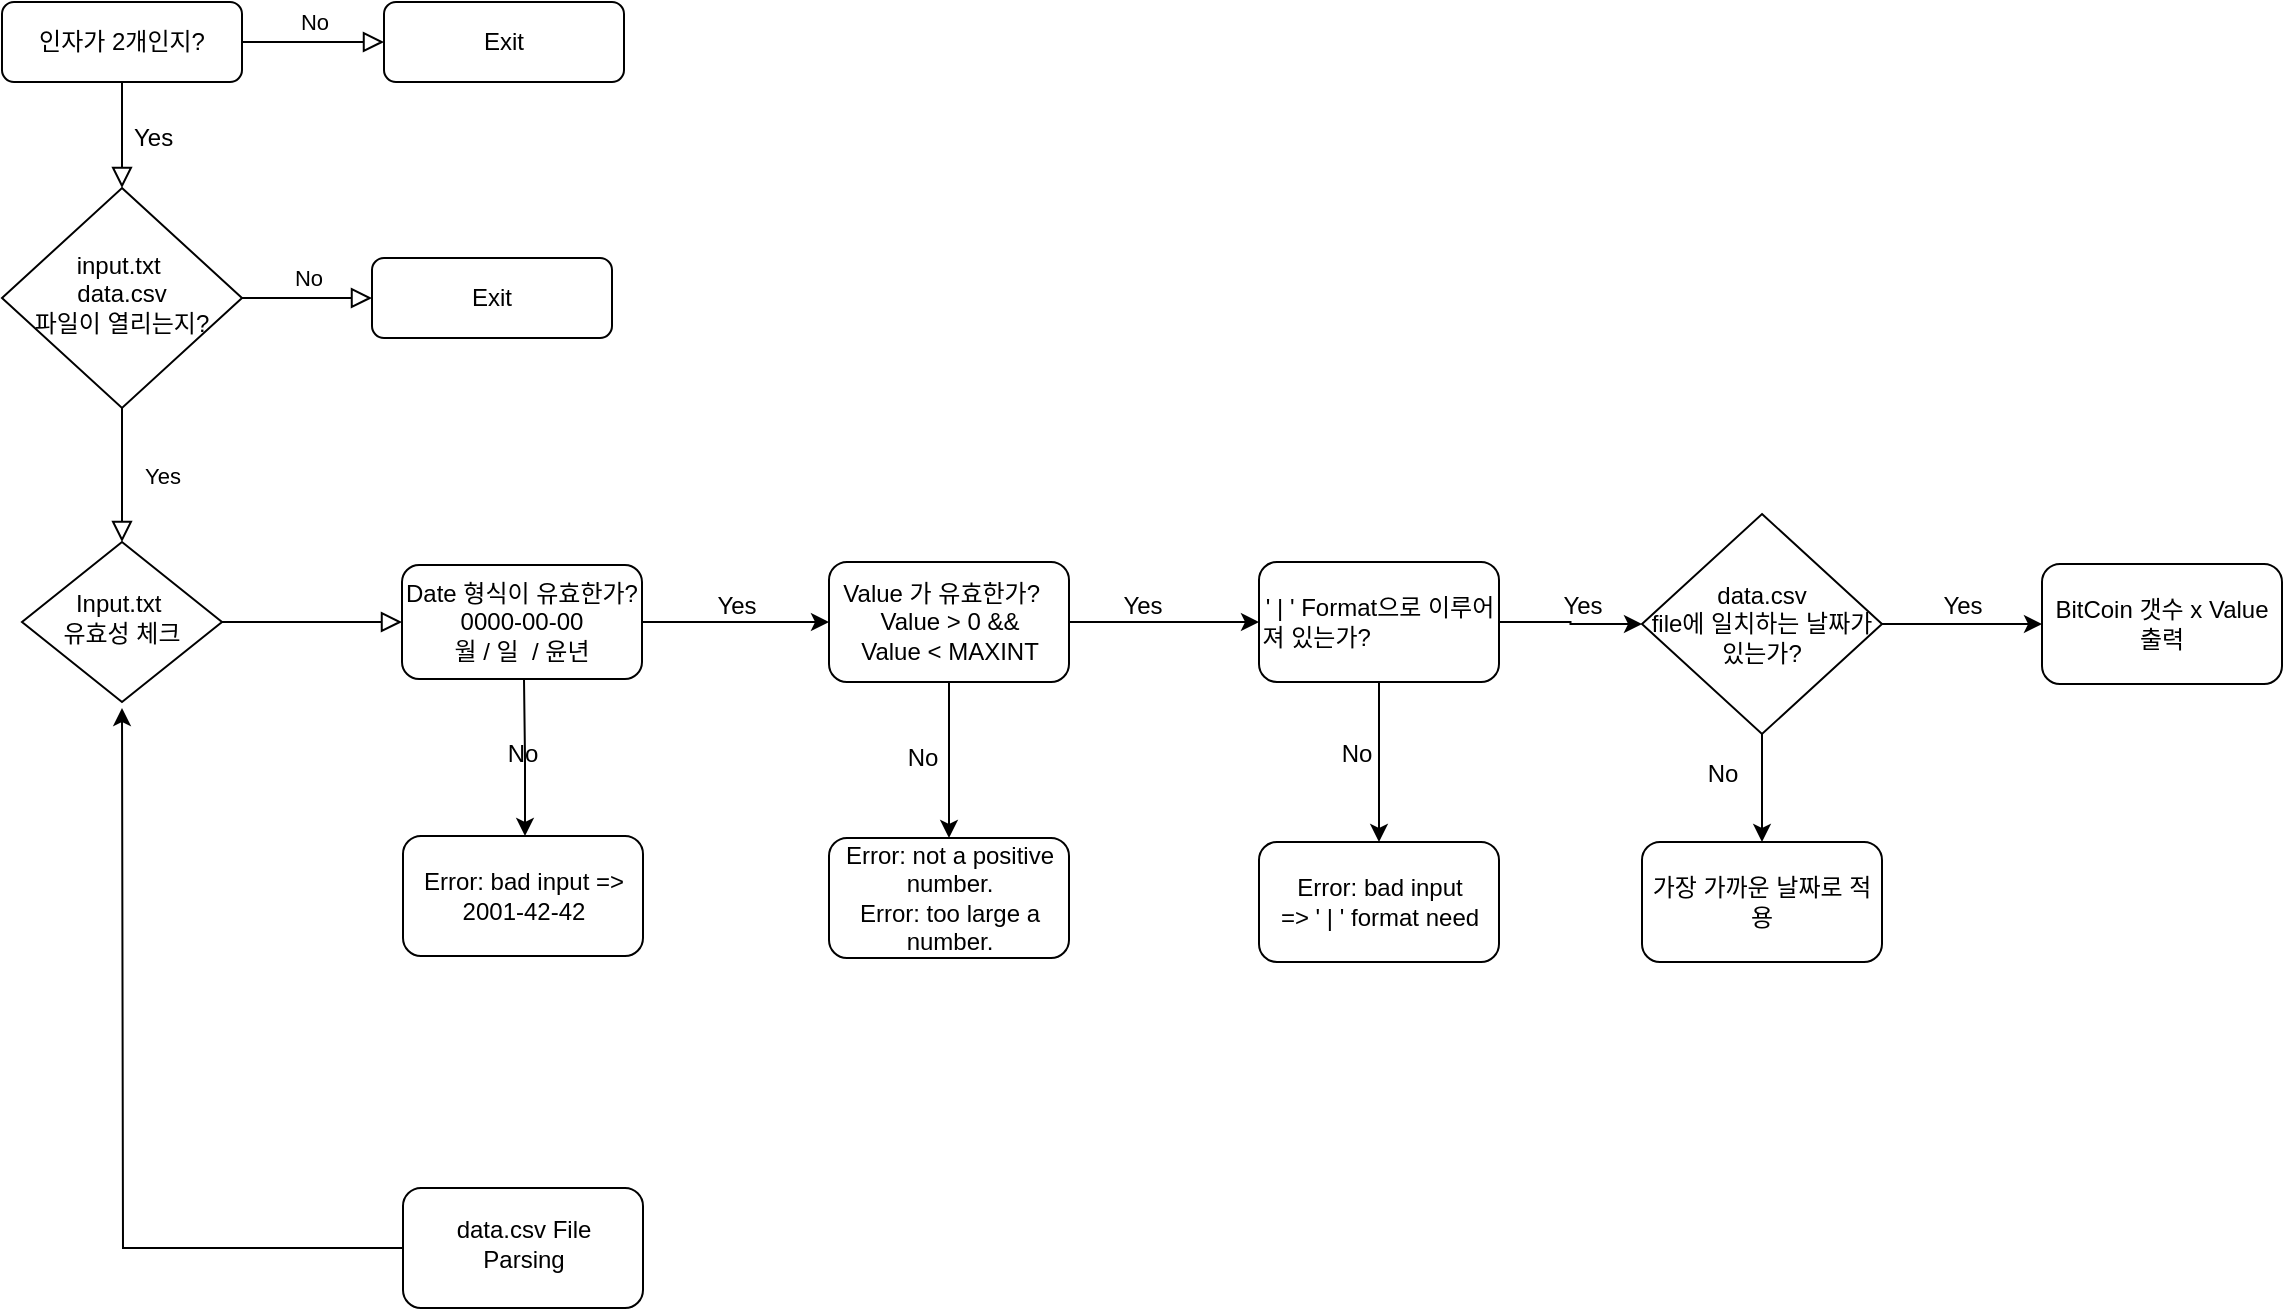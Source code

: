 <mxfile version="23.1.5" type="github">
  <diagram id="C5RBs43oDa-KdzZeNtuy" name="Page-1">
    <mxGraphModel dx="1347" dy="853" grid="1" gridSize="10" guides="1" tooltips="1" connect="1" arrows="1" fold="1" page="1" pageScale="1" pageWidth="827" pageHeight="1169" math="0" shadow="0">
      <root>
        <mxCell id="WIyWlLk6GJQsqaUBKTNV-0" />
        <mxCell id="WIyWlLk6GJQsqaUBKTNV-1" parent="WIyWlLk6GJQsqaUBKTNV-0" />
        <mxCell id="WIyWlLk6GJQsqaUBKTNV-2" value="" style="rounded=0;html=1;jettySize=auto;orthogonalLoop=1;fontSize=11;endArrow=block;endFill=0;endSize=8;strokeWidth=1;shadow=0;labelBackgroundColor=none;edgeStyle=orthogonalEdgeStyle;" parent="WIyWlLk6GJQsqaUBKTNV-1" source="WIyWlLk6GJQsqaUBKTNV-3" target="WIyWlLk6GJQsqaUBKTNV-6" edge="1">
          <mxGeometry relative="1" as="geometry" />
        </mxCell>
        <mxCell id="WIyWlLk6GJQsqaUBKTNV-3" value="인자가 2개인지?" style="rounded=1;whiteSpace=wrap;html=1;fontSize=12;glass=0;strokeWidth=1;shadow=0;" parent="WIyWlLk6GJQsqaUBKTNV-1" vertex="1">
          <mxGeometry x="170" y="77" width="120" height="40" as="geometry" />
        </mxCell>
        <mxCell id="WIyWlLk6GJQsqaUBKTNV-4" value="Yes" style="rounded=0;html=1;jettySize=auto;orthogonalLoop=1;fontSize=11;endArrow=block;endFill=0;endSize=8;strokeWidth=1;shadow=0;labelBackgroundColor=none;edgeStyle=orthogonalEdgeStyle;" parent="WIyWlLk6GJQsqaUBKTNV-1" source="WIyWlLk6GJQsqaUBKTNV-6" target="WIyWlLk6GJQsqaUBKTNV-10" edge="1">
          <mxGeometry y="20" relative="1" as="geometry">
            <mxPoint as="offset" />
          </mxGeometry>
        </mxCell>
        <mxCell id="WIyWlLk6GJQsqaUBKTNV-5" value="No" style="edgeStyle=orthogonalEdgeStyle;rounded=0;html=1;jettySize=auto;orthogonalLoop=1;fontSize=11;endArrow=block;endFill=0;endSize=8;strokeWidth=1;shadow=0;labelBackgroundColor=none;" parent="WIyWlLk6GJQsqaUBKTNV-1" source="WIyWlLk6GJQsqaUBKTNV-6" target="WIyWlLk6GJQsqaUBKTNV-7" edge="1">
          <mxGeometry y="10" relative="1" as="geometry">
            <mxPoint as="offset" />
          </mxGeometry>
        </mxCell>
        <mxCell id="WIyWlLk6GJQsqaUBKTNV-6" value="input.txt&amp;nbsp;&lt;br&gt;data.csv&lt;br&gt;파일이 열리는지?" style="rhombus;whiteSpace=wrap;html=1;shadow=0;fontFamily=Helvetica;fontSize=12;align=center;strokeWidth=1;spacing=6;spacingTop=-4;" parent="WIyWlLk6GJQsqaUBKTNV-1" vertex="1">
          <mxGeometry x="170" y="170" width="120" height="110" as="geometry" />
        </mxCell>
        <mxCell id="WIyWlLk6GJQsqaUBKTNV-7" value="Exit" style="rounded=1;whiteSpace=wrap;html=1;fontSize=12;glass=0;strokeWidth=1;shadow=0;" parent="WIyWlLk6GJQsqaUBKTNV-1" vertex="1">
          <mxGeometry x="355" y="205" width="120" height="40" as="geometry" />
        </mxCell>
        <mxCell id="WIyWlLk6GJQsqaUBKTNV-9" value="" style="edgeStyle=orthogonalEdgeStyle;rounded=0;html=1;jettySize=auto;orthogonalLoop=1;fontSize=11;endArrow=block;endFill=0;endSize=8;strokeWidth=1;shadow=0;labelBackgroundColor=none;" parent="WIyWlLk6GJQsqaUBKTNV-1" source="WIyWlLk6GJQsqaUBKTNV-10" target="WIyWlLk6GJQsqaUBKTNV-12" edge="1">
          <mxGeometry x="0.012" y="10" relative="1" as="geometry">
            <mxPoint as="offset" />
          </mxGeometry>
        </mxCell>
        <mxCell id="WIyWlLk6GJQsqaUBKTNV-10" value="Input.txt&amp;nbsp;&lt;br&gt;유효성 체크" style="rhombus;whiteSpace=wrap;html=1;shadow=0;fontFamily=Helvetica;fontSize=12;align=center;strokeWidth=1;spacing=6;spacingTop=-4;" parent="WIyWlLk6GJQsqaUBKTNV-1" vertex="1">
          <mxGeometry x="180" y="347" width="100" height="80" as="geometry" />
        </mxCell>
        <mxCell id="C9c9lyA6cy7FM_qj0vax-11" value="" style="edgeStyle=orthogonalEdgeStyle;rounded=0;orthogonalLoop=1;jettySize=auto;html=1;exitX=1;exitY=0.5;exitDx=0;exitDy=0;" parent="WIyWlLk6GJQsqaUBKTNV-1" source="WIyWlLk6GJQsqaUBKTNV-12" target="C9c9lyA6cy7FM_qj0vax-10" edge="1">
          <mxGeometry relative="1" as="geometry">
            <mxPoint x="487" y="387" as="sourcePoint" />
            <mxPoint x="600" y="387" as="targetPoint" />
          </mxGeometry>
        </mxCell>
        <mxCell id="C9c9lyA6cy7FM_qj0vax-13" value="" style="edgeStyle=orthogonalEdgeStyle;rounded=0;orthogonalLoop=1;jettySize=auto;html=1;" parent="WIyWlLk6GJQsqaUBKTNV-1" edge="1">
          <mxGeometry relative="1" as="geometry">
            <mxPoint x="431" y="415.5" as="sourcePoint" />
            <mxPoint x="431.5" y="494" as="targetPoint" />
          </mxGeometry>
        </mxCell>
        <mxCell id="WIyWlLk6GJQsqaUBKTNV-12" value="Date 형식이 유효한가?&lt;br&gt;0000-00-00&lt;br&gt;월 / 일&amp;nbsp; / 윤년" style="rounded=1;whiteSpace=wrap;html=1;fontSize=12;glass=0;strokeWidth=1;shadow=0;" parent="WIyWlLk6GJQsqaUBKTNV-1" vertex="1">
          <mxGeometry x="370" y="358.5" width="120" height="57" as="geometry" />
        </mxCell>
        <mxCell id="C9c9lyA6cy7FM_qj0vax-1" value="No" style="edgeStyle=orthogonalEdgeStyle;rounded=0;html=1;jettySize=auto;orthogonalLoop=1;fontSize=11;endArrow=block;endFill=0;endSize=8;strokeWidth=1;shadow=0;labelBackgroundColor=none;exitX=1;exitY=0.5;exitDx=0;exitDy=0;" parent="WIyWlLk6GJQsqaUBKTNV-1" source="WIyWlLk6GJQsqaUBKTNV-3" target="C9c9lyA6cy7FM_qj0vax-2" edge="1">
          <mxGeometry y="10" relative="1" as="geometry">
            <mxPoint as="offset" />
            <mxPoint x="300" y="100" as="sourcePoint" />
            <mxPoint x="330" y="100" as="targetPoint" />
          </mxGeometry>
        </mxCell>
        <mxCell id="C9c9lyA6cy7FM_qj0vax-2" value="Exit" style="rounded=1;whiteSpace=wrap;html=1;fontSize=12;glass=0;strokeWidth=1;shadow=0;" parent="WIyWlLk6GJQsqaUBKTNV-1" vertex="1">
          <mxGeometry x="361" y="77" width="120" height="40" as="geometry" />
        </mxCell>
        <mxCell id="C9c9lyA6cy7FM_qj0vax-9" value="Yes" style="text;strokeColor=none;fillColor=none;align=left;verticalAlign=middle;spacingLeft=4;spacingRight=4;overflow=hidden;points=[[0,0.5],[1,0.5]];portConstraint=eastwest;rotatable=0;whiteSpace=wrap;html=1;" parent="WIyWlLk6GJQsqaUBKTNV-1" vertex="1">
          <mxGeometry x="230" y="130" width="80" height="30" as="geometry" />
        </mxCell>
        <mxCell id="C9c9lyA6cy7FM_qj0vax-17" value="" style="edgeStyle=orthogonalEdgeStyle;rounded=0;orthogonalLoop=1;jettySize=auto;html=1;" parent="WIyWlLk6GJQsqaUBKTNV-1" source="C9c9lyA6cy7FM_qj0vax-10" target="C9c9lyA6cy7FM_qj0vax-16" edge="1">
          <mxGeometry relative="1" as="geometry" />
        </mxCell>
        <mxCell id="C9c9lyA6cy7FM_qj0vax-21" value="" style="edgeStyle=orthogonalEdgeStyle;rounded=0;orthogonalLoop=1;jettySize=auto;html=1;" parent="WIyWlLk6GJQsqaUBKTNV-1" source="C9c9lyA6cy7FM_qj0vax-10" target="C9c9lyA6cy7FM_qj0vax-20" edge="1">
          <mxGeometry relative="1" as="geometry" />
        </mxCell>
        <mxCell id="C9c9lyA6cy7FM_qj0vax-10" value="Value 가 유효한가?&lt;span style=&quot;white-space: pre;&quot;&gt;&#x9;&lt;/span&gt;&lt;br&gt;Value &amp;gt; 0 &amp;amp;&amp;amp;&lt;br&gt;Value &amp;lt; MAXINT" style="whiteSpace=wrap;html=1;rounded=1;glass=0;strokeWidth=1;shadow=0;" parent="WIyWlLk6GJQsqaUBKTNV-1" vertex="1">
          <mxGeometry x="583.5" y="357" width="120" height="60" as="geometry" />
        </mxCell>
        <mxCell id="C9c9lyA6cy7FM_qj0vax-12" value="Error: bad input =&amp;gt; 2001-42-42" style="whiteSpace=wrap;html=1;rounded=1;glass=0;strokeWidth=1;shadow=0;" parent="WIyWlLk6GJQsqaUBKTNV-1" vertex="1">
          <mxGeometry x="370.5" y="494" width="120" height="60" as="geometry" />
        </mxCell>
        <mxCell id="C9c9lyA6cy7FM_qj0vax-14" value="No" style="text;html=1;align=center;verticalAlign=middle;resizable=0;points=[];autosize=1;strokeColor=none;fillColor=none;" parent="WIyWlLk6GJQsqaUBKTNV-1" vertex="1">
          <mxGeometry x="410" y="438" width="40" height="30" as="geometry" />
        </mxCell>
        <mxCell id="C9c9lyA6cy7FM_qj0vax-15" value="Yes" style="text;html=1;align=center;verticalAlign=middle;resizable=0;points=[];autosize=1;strokeColor=none;fillColor=none;" parent="WIyWlLk6GJQsqaUBKTNV-1" vertex="1">
          <mxGeometry x="517" y="363.5" width="40" height="30" as="geometry" />
        </mxCell>
        <mxCell id="C9c9lyA6cy7FM_qj0vax-28" value="" style="edgeStyle=orthogonalEdgeStyle;rounded=0;orthogonalLoop=1;jettySize=auto;html=1;" parent="WIyWlLk6GJQsqaUBKTNV-1" source="C9c9lyA6cy7FM_qj0vax-16" target="C9c9lyA6cy7FM_qj0vax-27" edge="1">
          <mxGeometry relative="1" as="geometry" />
        </mxCell>
        <mxCell id="C9c9lyA6cy7FM_qj0vax-31" value="" style="edgeStyle=orthogonalEdgeStyle;rounded=0;orthogonalLoop=1;jettySize=auto;html=1;entryX=0;entryY=0.5;entryDx=0;entryDy=0;" parent="WIyWlLk6GJQsqaUBKTNV-1" source="C9c9lyA6cy7FM_qj0vax-16" target="C9c9lyA6cy7FM_qj0vax-33" edge="1">
          <mxGeometry relative="1" as="geometry">
            <mxPoint x="998.5" y="387" as="targetPoint" />
          </mxGeometry>
        </mxCell>
        <mxCell id="C9c9lyA6cy7FM_qj0vax-16" value="&amp;nbsp; &amp;nbsp; &amp;nbsp; &amp;nbsp; &amp;nbsp; &amp;nbsp; &amp;nbsp; &amp;nbsp; &amp;nbsp;&lt;br&gt;&#39; | &#39; Format으로 이루어져 있는가?&amp;nbsp; &amp;nbsp; &amp;nbsp; &amp;nbsp; &amp;nbsp; &amp;nbsp; &amp;nbsp; &amp;nbsp; &amp;nbsp; &amp;nbsp; &amp;nbsp; &amp;nbsp; &amp;nbsp; &amp;nbsp; &amp;nbsp; &amp;nbsp; &amp;nbsp; &amp;nbsp; &amp;nbsp; &amp;nbsp; &amp;nbsp; &amp;nbsp; &amp;nbsp; &amp;nbsp; &amp;nbsp;" style="whiteSpace=wrap;html=1;rounded=1;glass=0;strokeWidth=1;shadow=0;" parent="WIyWlLk6GJQsqaUBKTNV-1" vertex="1">
          <mxGeometry x="798.5" y="357" width="120" height="60" as="geometry" />
        </mxCell>
        <mxCell id="C9c9lyA6cy7FM_qj0vax-20" value="Error: not a positive number.&lt;br&gt;Error: too large a number." style="whiteSpace=wrap;html=1;rounded=1;glass=0;strokeWidth=1;shadow=0;" parent="WIyWlLk6GJQsqaUBKTNV-1" vertex="1">
          <mxGeometry x="583.5" y="495" width="120" height="60" as="geometry" />
        </mxCell>
        <mxCell id="C9c9lyA6cy7FM_qj0vax-22" value="No" style="text;html=1;align=center;verticalAlign=middle;resizable=0;points=[];autosize=1;strokeColor=none;fillColor=none;" parent="WIyWlLk6GJQsqaUBKTNV-1" vertex="1">
          <mxGeometry x="610" y="440" width="40" height="30" as="geometry" />
        </mxCell>
        <mxCell id="C9c9lyA6cy7FM_qj0vax-24" value="Yes" style="text;html=1;align=center;verticalAlign=middle;resizable=0;points=[];autosize=1;strokeColor=none;fillColor=none;" parent="WIyWlLk6GJQsqaUBKTNV-1" vertex="1">
          <mxGeometry x="720" y="363.5" width="40" height="30" as="geometry" />
        </mxCell>
        <mxCell id="C9c9lyA6cy7FM_qj0vax-27" value="Error: bad input&lt;br&gt;=&amp;gt; &#39; | &#39; format need" style="whiteSpace=wrap;html=1;rounded=1;glass=0;strokeWidth=1;shadow=0;" parent="WIyWlLk6GJQsqaUBKTNV-1" vertex="1">
          <mxGeometry x="798.5" y="497" width="120" height="60" as="geometry" />
        </mxCell>
        <mxCell id="C9c9lyA6cy7FM_qj0vax-29" value="No" style="text;html=1;align=center;verticalAlign=middle;resizable=0;points=[];autosize=1;strokeColor=none;fillColor=none;" parent="WIyWlLk6GJQsqaUBKTNV-1" vertex="1">
          <mxGeometry x="827" y="438" width="40" height="30" as="geometry" />
        </mxCell>
        <mxCell id="C9c9lyA6cy7FM_qj0vax-32" value="Yes" style="text;html=1;align=center;verticalAlign=middle;resizable=0;points=[];autosize=1;strokeColor=none;fillColor=none;" parent="WIyWlLk6GJQsqaUBKTNV-1" vertex="1">
          <mxGeometry x="940" y="363.5" width="40" height="30" as="geometry" />
        </mxCell>
        <mxCell id="C9c9lyA6cy7FM_qj0vax-37" value="" style="edgeStyle=orthogonalEdgeStyle;rounded=0;orthogonalLoop=1;jettySize=auto;html=1;" parent="WIyWlLk6GJQsqaUBKTNV-1" source="C9c9lyA6cy7FM_qj0vax-33" target="C9c9lyA6cy7FM_qj0vax-36" edge="1">
          <mxGeometry relative="1" as="geometry" />
        </mxCell>
        <mxCell id="C9c9lyA6cy7FM_qj0vax-40" value="" style="edgeStyle=orthogonalEdgeStyle;rounded=0;orthogonalLoop=1;jettySize=auto;html=1;" parent="WIyWlLk6GJQsqaUBKTNV-1" source="C9c9lyA6cy7FM_qj0vax-33" target="C9c9lyA6cy7FM_qj0vax-39" edge="1">
          <mxGeometry relative="1" as="geometry" />
        </mxCell>
        <mxCell id="C9c9lyA6cy7FM_qj0vax-33" value="data.csv&lt;br&gt;file에 일치하는 날짜가 있는가?" style="rhombus;whiteSpace=wrap;html=1;" parent="WIyWlLk6GJQsqaUBKTNV-1" vertex="1">
          <mxGeometry x="990" y="333" width="120" height="110" as="geometry" />
        </mxCell>
        <mxCell id="C9c9lyA6cy7FM_qj0vax-36" value="가장 가까운 날짜로 적용" style="rounded=1;whiteSpace=wrap;html=1;" parent="WIyWlLk6GJQsqaUBKTNV-1" vertex="1">
          <mxGeometry x="990" y="497" width="120" height="60" as="geometry" />
        </mxCell>
        <mxCell id="C9c9lyA6cy7FM_qj0vax-38" value="No" style="text;html=1;align=center;verticalAlign=middle;resizable=0;points=[];autosize=1;strokeColor=none;fillColor=none;" parent="WIyWlLk6GJQsqaUBKTNV-1" vertex="1">
          <mxGeometry x="1010" y="448" width="40" height="30" as="geometry" />
        </mxCell>
        <mxCell id="C9c9lyA6cy7FM_qj0vax-39" value="BitCoin 갯수 x Value&lt;br&gt;출력" style="rounded=1;whiteSpace=wrap;html=1;" parent="WIyWlLk6GJQsqaUBKTNV-1" vertex="1">
          <mxGeometry x="1190" y="358" width="120" height="60" as="geometry" />
        </mxCell>
        <mxCell id="C9c9lyA6cy7FM_qj0vax-41" value="Yes" style="text;html=1;align=center;verticalAlign=middle;resizable=0;points=[];autosize=1;strokeColor=none;fillColor=none;" parent="WIyWlLk6GJQsqaUBKTNV-1" vertex="1">
          <mxGeometry x="1130" y="363.5" width="40" height="30" as="geometry" />
        </mxCell>
        <mxCell id="9_SSXtHzDm8w81PMecjX-4" style="edgeStyle=orthogonalEdgeStyle;rounded=0;orthogonalLoop=1;jettySize=auto;html=1;" edge="1" parent="WIyWlLk6GJQsqaUBKTNV-1" source="9_SSXtHzDm8w81PMecjX-2">
          <mxGeometry relative="1" as="geometry">
            <mxPoint x="230" y="430" as="targetPoint" />
          </mxGeometry>
        </mxCell>
        <mxCell id="9_SSXtHzDm8w81PMecjX-2" value="data.csv File&lt;br&gt;Parsing" style="rounded=1;whiteSpace=wrap;html=1;shadow=0;strokeWidth=1;spacing=6;spacingTop=-4;" vertex="1" parent="WIyWlLk6GJQsqaUBKTNV-1">
          <mxGeometry x="370.5" y="670" width="120" height="60" as="geometry" />
        </mxCell>
      </root>
    </mxGraphModel>
  </diagram>
</mxfile>
